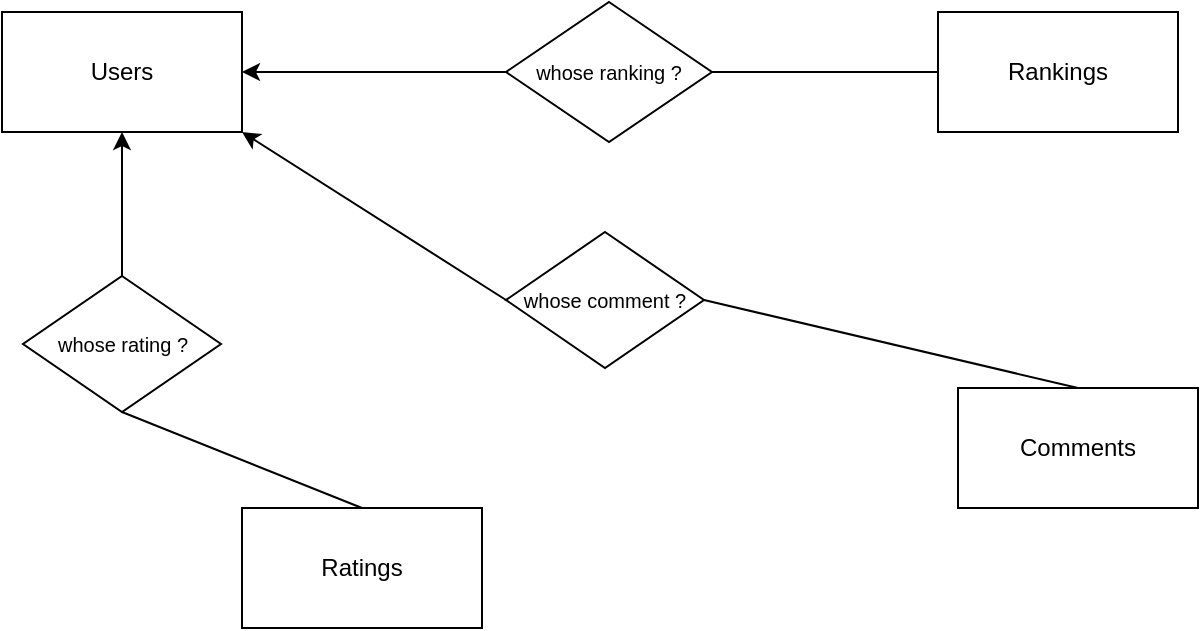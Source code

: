 <mxfile version="21.0.8" type="device"><diagram id="R2lEEEUBdFMjLlhIrx00" name="Page-1"><mxGraphModel dx="819" dy="404" grid="0" gridSize="10" guides="1" tooltips="1" connect="1" arrows="1" fold="1" page="1" pageScale="1" pageWidth="850" pageHeight="1100" math="0" shadow="0" extFonts="Permanent Marker^https://fonts.googleapis.com/css?family=Permanent+Marker"><root><mxCell id="0"/><mxCell id="1" parent="0"/><mxCell id="FHcwAIBimymh_hPWzZDx-3" value="Users" style="rounded=0;whiteSpace=wrap;html=1;" vertex="1" parent="1"><mxGeometry x="93" y="73" width="120" height="60" as="geometry"/></mxCell><mxCell id="FHcwAIBimymh_hPWzZDx-4" value="Rankings" style="rounded=0;whiteSpace=wrap;html=1;" vertex="1" parent="1"><mxGeometry x="561" y="73" width="120" height="60" as="geometry"/></mxCell><mxCell id="FHcwAIBimymh_hPWzZDx-5" value="Comments" style="rounded=0;whiteSpace=wrap;html=1;" vertex="1" parent="1"><mxGeometry x="571" y="261" width="120" height="60" as="geometry"/></mxCell><mxCell id="FHcwAIBimymh_hPWzZDx-6" value="Ratings" style="rounded=0;whiteSpace=wrap;html=1;" vertex="1" parent="1"><mxGeometry x="213" y="321" width="120" height="60" as="geometry"/></mxCell><mxCell id="FHcwAIBimymh_hPWzZDx-7" value="&lt;font style=&quot;font-size: 10px;&quot;&gt;whose ranking ?&lt;/font&gt;" style="rhombus;whiteSpace=wrap;html=1;" vertex="1" parent="1"><mxGeometry x="345" y="68" width="103" height="70" as="geometry"/></mxCell><mxCell id="FHcwAIBimymh_hPWzZDx-10" value="" style="endArrow=none;html=1;rounded=0;entryX=1;entryY=0.5;entryDx=0;entryDy=0;exitX=0;exitY=0.5;exitDx=0;exitDy=0;" edge="1" parent="1" source="FHcwAIBimymh_hPWzZDx-4" target="FHcwAIBimymh_hPWzZDx-7"><mxGeometry width="50" height="50" relative="1" as="geometry"><mxPoint x="485" y="310" as="sourcePoint"/><mxPoint x="535" y="260" as="targetPoint"/></mxGeometry></mxCell><mxCell id="FHcwAIBimymh_hPWzZDx-12" value="&lt;font style=&quot;font-size: 10px;&quot;&gt;whose comment ?&lt;/font&gt;" style="rhombus;whiteSpace=wrap;html=1;" vertex="1" parent="1"><mxGeometry x="345" y="183" width="99" height="68" as="geometry"/></mxCell><mxCell id="FHcwAIBimymh_hPWzZDx-13" value="" style="endArrow=none;html=1;rounded=0;entryX=1;entryY=0.5;entryDx=0;entryDy=0;exitX=0.5;exitY=0;exitDx=0;exitDy=0;" edge="1" target="FHcwAIBimymh_hPWzZDx-12" parent="1" source="FHcwAIBimymh_hPWzZDx-5"><mxGeometry width="50" height="50" relative="1" as="geometry"><mxPoint x="559" y="187" as="sourcePoint"/><mxPoint x="523" y="349" as="targetPoint"/></mxGeometry></mxCell><mxCell id="FHcwAIBimymh_hPWzZDx-16" value="" style="endArrow=classic;html=1;rounded=0;entryX=1;entryY=0.5;entryDx=0;entryDy=0;exitX=0;exitY=0.5;exitDx=0;exitDy=0;" edge="1" parent="1" source="FHcwAIBimymh_hPWzZDx-7" target="FHcwAIBimymh_hPWzZDx-3"><mxGeometry width="50" height="50" relative="1" as="geometry"><mxPoint x="225" y="209" as="sourcePoint"/><mxPoint x="262" y="115" as="targetPoint"/></mxGeometry></mxCell><mxCell id="FHcwAIBimymh_hPWzZDx-17" value="" style="endArrow=classic;html=1;rounded=0;entryX=1;entryY=1;entryDx=0;entryDy=0;exitX=0;exitY=0.5;exitDx=0;exitDy=0;" edge="1" parent="1" source="FHcwAIBimymh_hPWzZDx-12" target="FHcwAIBimymh_hPWzZDx-3"><mxGeometry width="50" height="50" relative="1" as="geometry"><mxPoint x="485" y="310" as="sourcePoint"/><mxPoint x="535" y="260" as="targetPoint"/></mxGeometry></mxCell><mxCell id="FHcwAIBimymh_hPWzZDx-18" value="" style="endArrow=classic;html=1;rounded=0;exitX=0.5;exitY=0;exitDx=0;exitDy=0;entryX=0.5;entryY=1;entryDx=0;entryDy=0;" edge="1" parent="1" source="FHcwAIBimymh_hPWzZDx-19" target="FHcwAIBimymh_hPWzZDx-3"><mxGeometry width="50" height="50" relative="1" as="geometry"><mxPoint x="247" y="207" as="sourcePoint"/><mxPoint x="157" y="136" as="targetPoint"/></mxGeometry></mxCell><mxCell id="FHcwAIBimymh_hPWzZDx-19" value="&lt;font style=&quot;font-size: 10px;&quot;&gt;whose rating ?&lt;/font&gt;" style="rhombus;whiteSpace=wrap;html=1;" vertex="1" parent="1"><mxGeometry x="103.5" y="205" width="99" height="68" as="geometry"/></mxCell><mxCell id="FHcwAIBimymh_hPWzZDx-20" value="" style="endArrow=none;html=1;rounded=0;exitX=0.5;exitY=0;exitDx=0;exitDy=0;entryX=0.5;entryY=1;entryDx=0;entryDy=0;" edge="1" target="FHcwAIBimymh_hPWzZDx-19" parent="1" source="FHcwAIBimymh_hPWzZDx-6"><mxGeometry width="50" height="50" relative="1" as="geometry"><mxPoint x="487" y="289" as="sourcePoint"/><mxPoint x="300" y="245" as="targetPoint"/></mxGeometry></mxCell></root></mxGraphModel></diagram></mxfile>